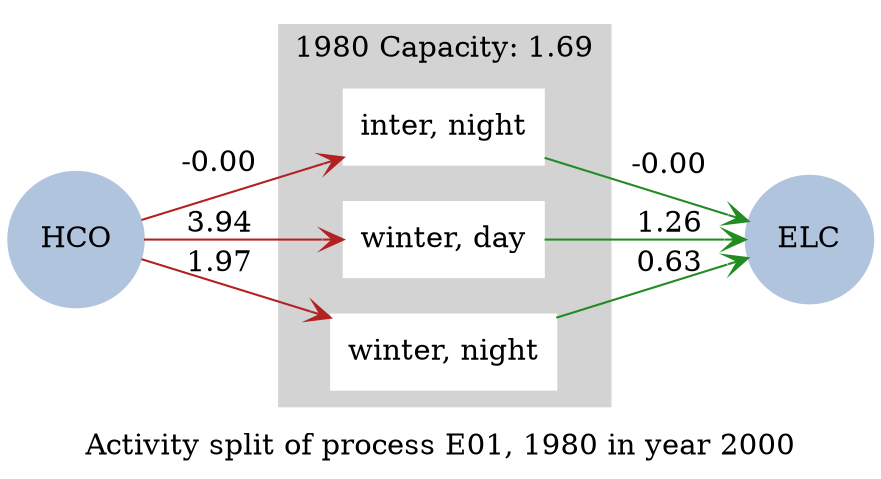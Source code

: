 strict digraph model {
	label = "Activity split of process E01, 1980 in year 2000" ;

	compound    = "True" ;
	concentrate = "True";
	rankdir     = "LR" ;
	splines     = "False" ;

	node [ style="filled" ] ;
	edge [ arrowhead="vee" ] ;

	subgraph cluster_slices {
		label = "1980 Capacity: 1.69" ;

		color = "lightgrey" ;
		rank  = "same" ;
		style = "filled" ;

		node [ color="white", shape="box" ] ;

		"inter, night" ;
		"winter, day" ;
		"winter, night" ;
	}

	subgraph energy_carriers {
		node [
		  color     = "lightsteelblue",
		  fontcolor = "black",
		  shape     = "circle"
		] ;

		"ELC" [ href="../commodities/rc_ELC_2000.svg" ] ;
		"HCO" [ href="../commodities/rc_HCO_2000.svg" ] ;
	}

	subgraph inputs {
		edge [ color="firebrick" ] ;

		"HCO" -> "inter, night"  [ label="-0.00" ] ;
		"HCO" -> "winter, day"   [ label="3.94" ] ;
		"HCO" -> "winter, night" [ label="1.97" ] ;
	}

	subgraph outputs {
		edge [ color="forestgreen" ] ;

		"inter, night"  -> "ELC" [ label="-0.00" ] ;
		"winter, day"   -> "ELC" [ label="1.26" ] ;
		"winter, night" -> "ELC" [ label="0.63" ] ;
	}
}
